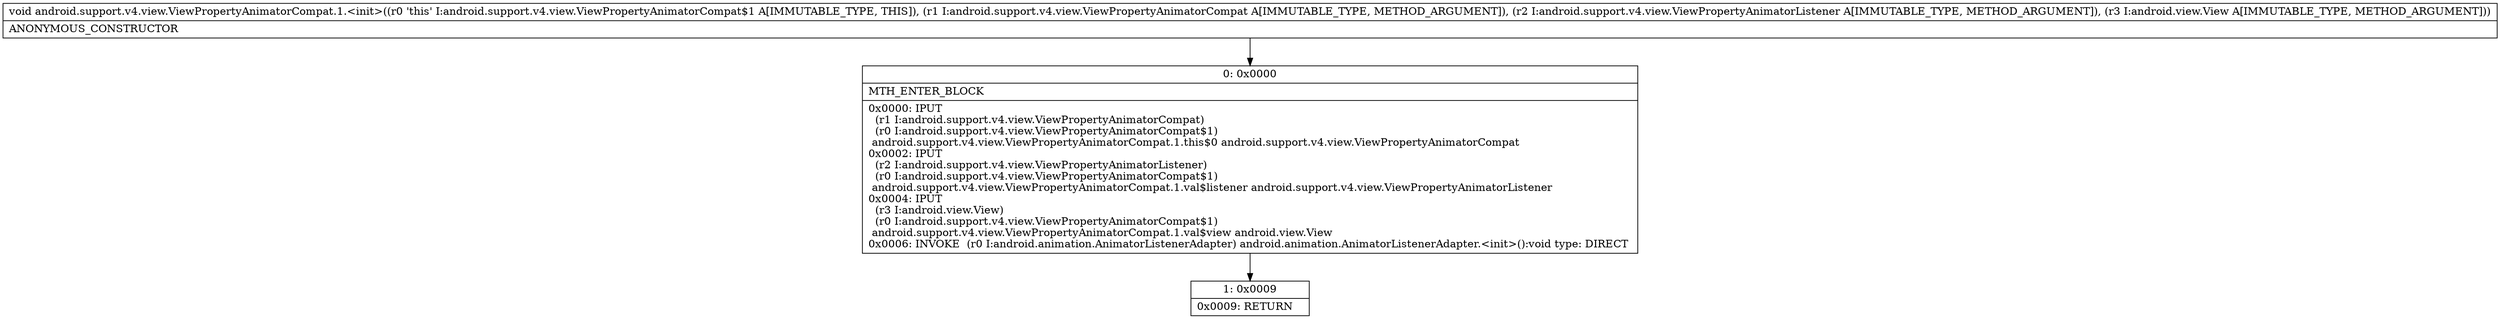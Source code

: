 digraph "CFG forandroid.support.v4.view.ViewPropertyAnimatorCompat.1.\<init\>(Landroid\/support\/v4\/view\/ViewPropertyAnimatorCompat;Landroid\/support\/v4\/view\/ViewPropertyAnimatorListener;Landroid\/view\/View;)V" {
Node_0 [shape=record,label="{0\:\ 0x0000|MTH_ENTER_BLOCK\l|0x0000: IPUT  \l  (r1 I:android.support.v4.view.ViewPropertyAnimatorCompat)\l  (r0 I:android.support.v4.view.ViewPropertyAnimatorCompat$1)\l android.support.v4.view.ViewPropertyAnimatorCompat.1.this$0 android.support.v4.view.ViewPropertyAnimatorCompat \l0x0002: IPUT  \l  (r2 I:android.support.v4.view.ViewPropertyAnimatorListener)\l  (r0 I:android.support.v4.view.ViewPropertyAnimatorCompat$1)\l android.support.v4.view.ViewPropertyAnimatorCompat.1.val$listener android.support.v4.view.ViewPropertyAnimatorListener \l0x0004: IPUT  \l  (r3 I:android.view.View)\l  (r0 I:android.support.v4.view.ViewPropertyAnimatorCompat$1)\l android.support.v4.view.ViewPropertyAnimatorCompat.1.val$view android.view.View \l0x0006: INVOKE  (r0 I:android.animation.AnimatorListenerAdapter) android.animation.AnimatorListenerAdapter.\<init\>():void type: DIRECT \l}"];
Node_1 [shape=record,label="{1\:\ 0x0009|0x0009: RETURN   \l}"];
MethodNode[shape=record,label="{void android.support.v4.view.ViewPropertyAnimatorCompat.1.\<init\>((r0 'this' I:android.support.v4.view.ViewPropertyAnimatorCompat$1 A[IMMUTABLE_TYPE, THIS]), (r1 I:android.support.v4.view.ViewPropertyAnimatorCompat A[IMMUTABLE_TYPE, METHOD_ARGUMENT]), (r2 I:android.support.v4.view.ViewPropertyAnimatorListener A[IMMUTABLE_TYPE, METHOD_ARGUMENT]), (r3 I:android.view.View A[IMMUTABLE_TYPE, METHOD_ARGUMENT]))  | ANONYMOUS_CONSTRUCTOR\l}"];
MethodNode -> Node_0;
Node_0 -> Node_1;
}

